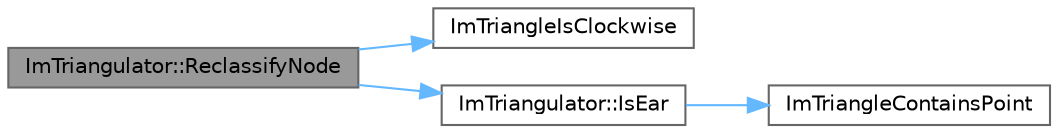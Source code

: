 digraph "ImTriangulator::ReclassifyNode"
{
 // LATEX_PDF_SIZE
  bgcolor="transparent";
  edge [fontname=Helvetica,fontsize=10,labelfontname=Helvetica,labelfontsize=10];
  node [fontname=Helvetica,fontsize=10,shape=box,height=0.2,width=0.4];
  rankdir="LR";
  Node1 [id="Node000001",label="ImTriangulator::ReclassifyNode",height=0.2,width=0.4,color="gray40", fillcolor="grey60", style="filled", fontcolor="black",tooltip=" "];
  Node1 -> Node2 [id="edge1_Node000001_Node000002",color="steelblue1",style="solid",tooltip=" "];
  Node2 [id="Node000002",label="ImTriangleIsClockwise",height=0.2,width=0.4,color="grey40", fillcolor="white", style="filled",URL="$imgui__internal_8h.html#ae4a4b8c7970b82c6a3a1a93ed9752de5",tooltip=" "];
  Node1 -> Node3 [id="edge2_Node000001_Node000003",color="steelblue1",style="solid",tooltip=" "];
  Node3 [id="Node000003",label="ImTriangulator::IsEar",height=0.2,width=0.4,color="grey40", fillcolor="white", style="filled",URL="$struct_im_triangulator.html#a2fae6ba9afe9322843a93c7511985fc8",tooltip=" "];
  Node3 -> Node4 [id="edge3_Node000003_Node000004",color="steelblue1",style="solid",tooltip=" "];
  Node4 [id="Node000004",label="ImTriangleContainsPoint",height=0.2,width=0.4,color="grey40", fillcolor="white", style="filled",URL="$imgui_8cpp.html#aa53a4a0b963d2d35b8e58442247e1239",tooltip=" "];
}
